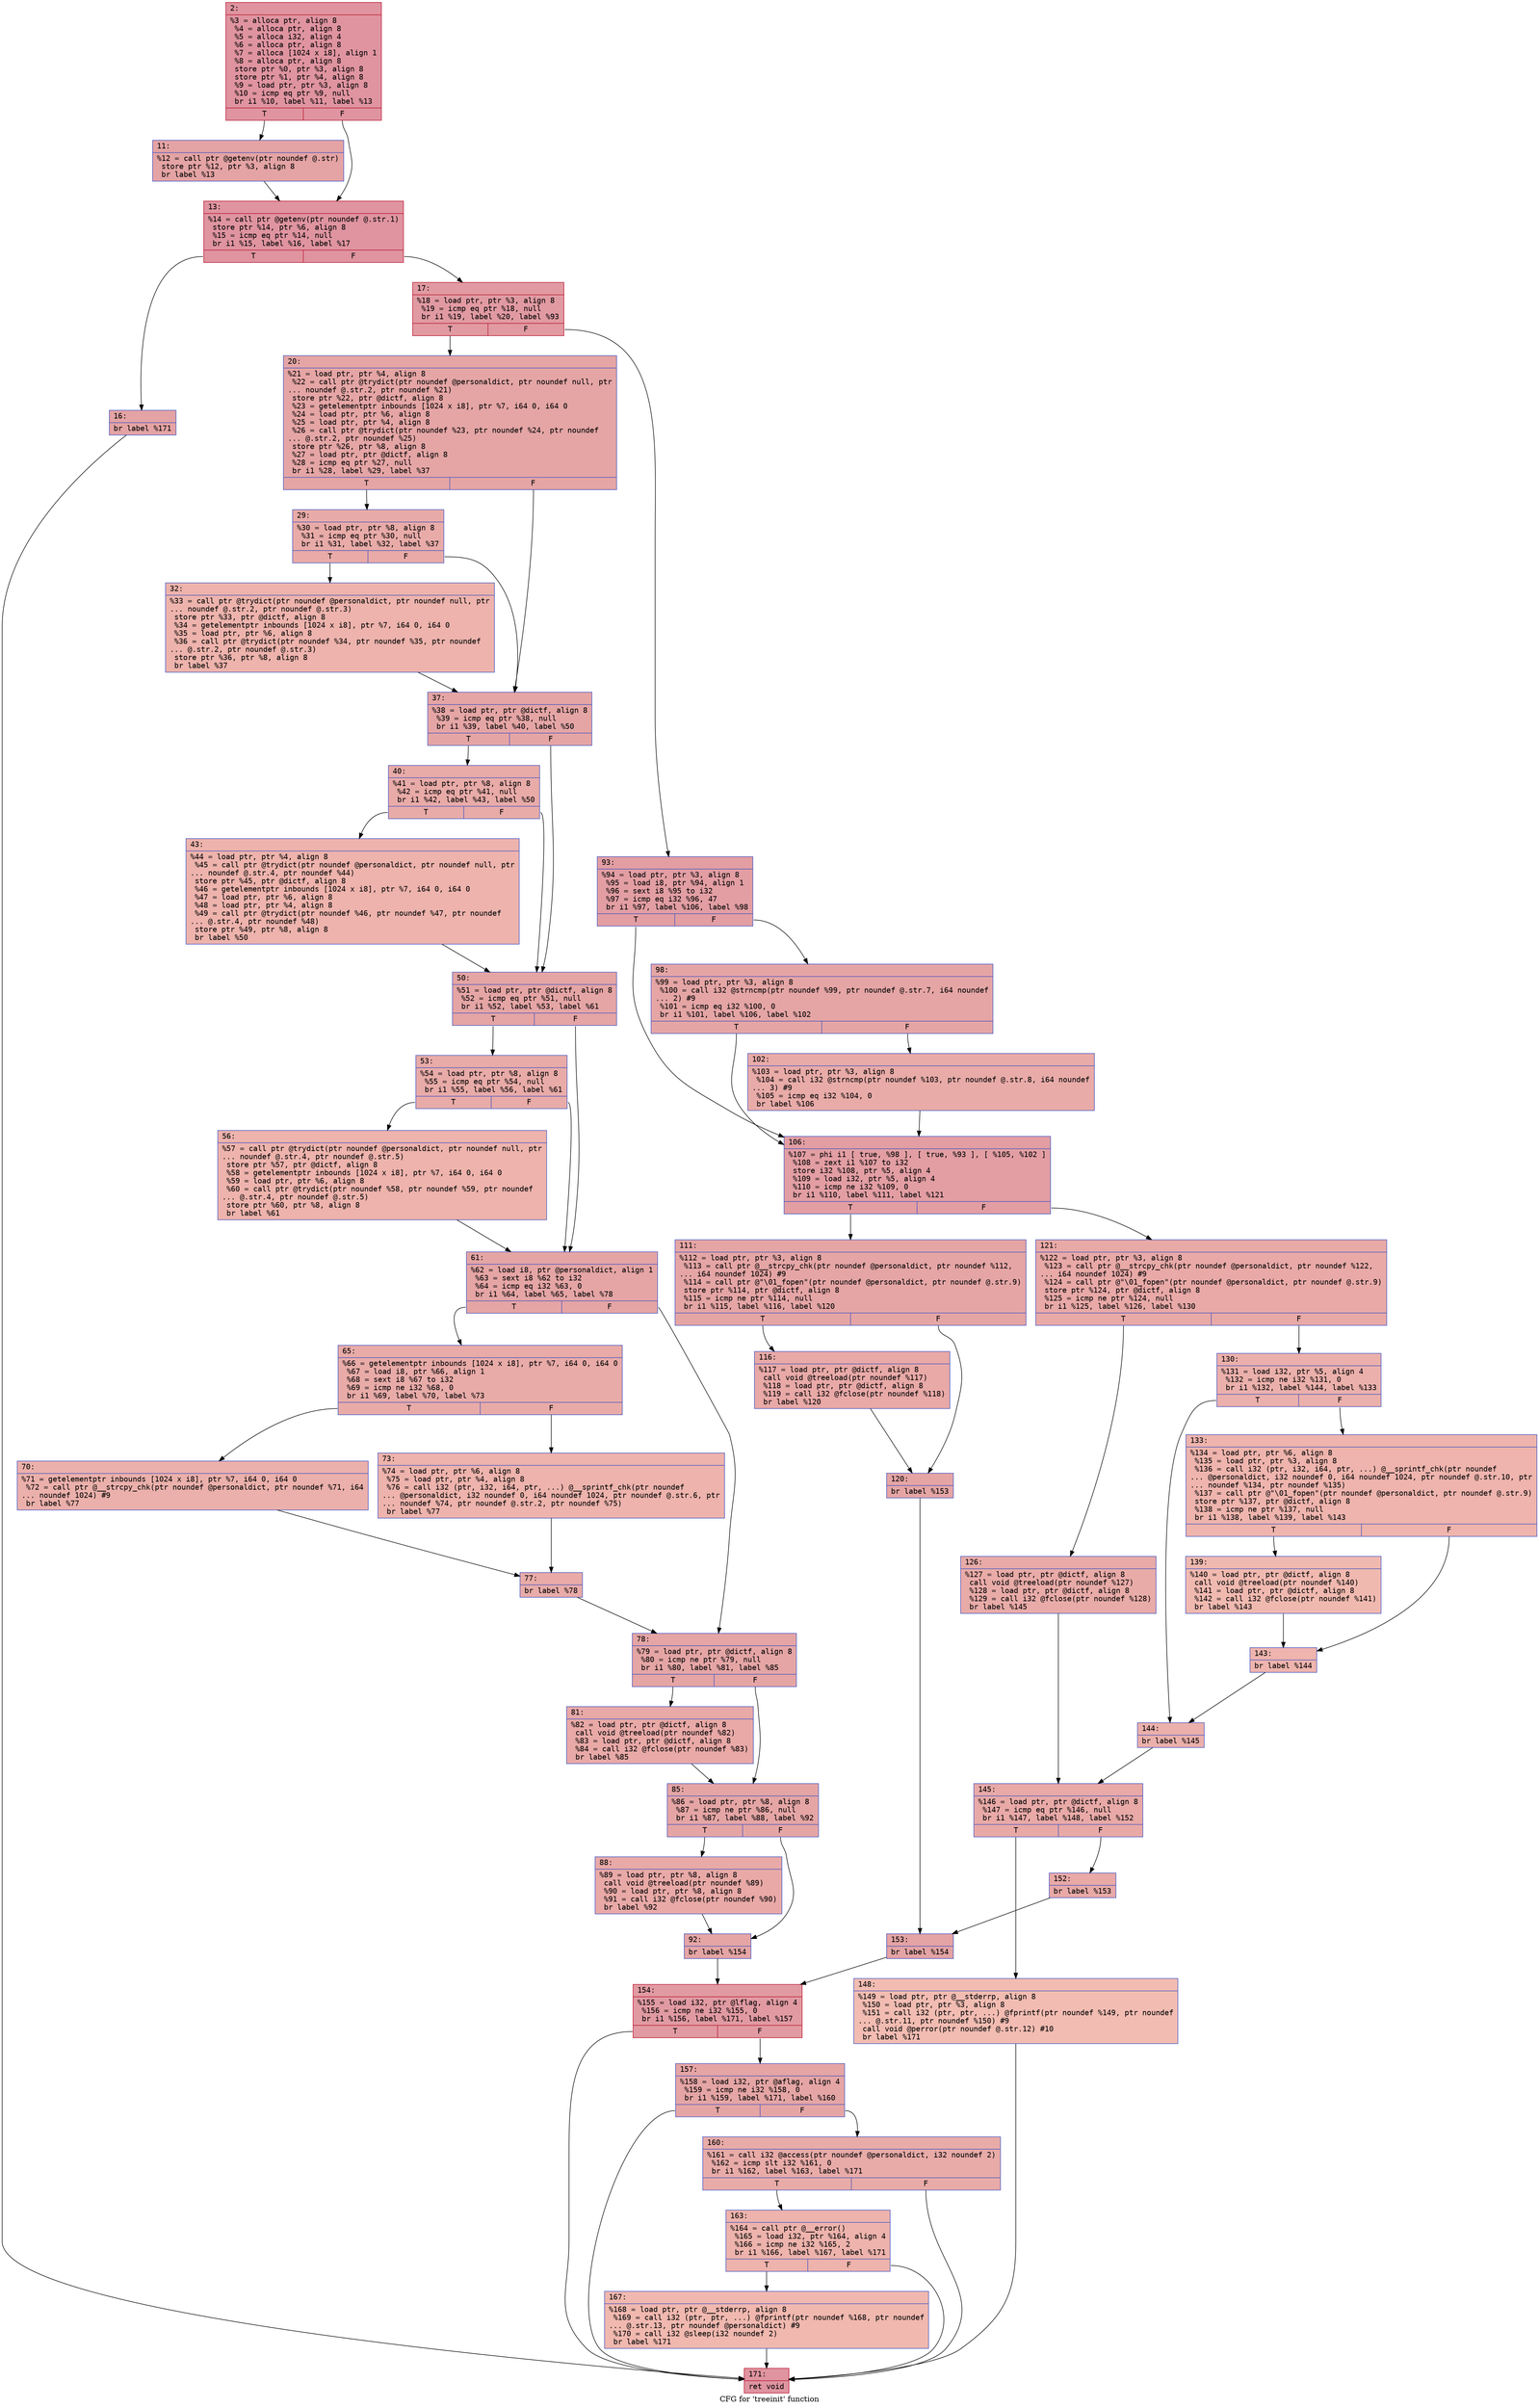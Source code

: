 digraph "CFG for 'treeinit' function" {
	label="CFG for 'treeinit' function";

	Node0x6000013bc4b0 [shape=record,color="#b70d28ff", style=filled, fillcolor="#b70d2870" fontname="Courier",label="{2:\l|  %3 = alloca ptr, align 8\l  %4 = alloca ptr, align 8\l  %5 = alloca i32, align 4\l  %6 = alloca ptr, align 8\l  %7 = alloca [1024 x i8], align 1\l  %8 = alloca ptr, align 8\l  store ptr %0, ptr %3, align 8\l  store ptr %1, ptr %4, align 8\l  %9 = load ptr, ptr %3, align 8\l  %10 = icmp eq ptr %9, null\l  br i1 %10, label %11, label %13\l|{<s0>T|<s1>F}}"];
	Node0x6000013bc4b0:s0 -> Node0x6000013bc500[tooltip="2 -> 11\nProbability 37.50%" ];
	Node0x6000013bc4b0:s1 -> Node0x6000013bc550[tooltip="2 -> 13\nProbability 62.50%" ];
	Node0x6000013bc500 [shape=record,color="#3d50c3ff", style=filled, fillcolor="#c32e3170" fontname="Courier",label="{11:\l|  %12 = call ptr @getenv(ptr noundef @.str)\l  store ptr %12, ptr %3, align 8\l  br label %13\l}"];
	Node0x6000013bc500 -> Node0x6000013bc550[tooltip="11 -> 13\nProbability 100.00%" ];
	Node0x6000013bc550 [shape=record,color="#b70d28ff", style=filled, fillcolor="#b70d2870" fontname="Courier",label="{13:\l|  %14 = call ptr @getenv(ptr noundef @.str.1)\l  store ptr %14, ptr %6, align 8\l  %15 = icmp eq ptr %14, null\l  br i1 %15, label %16, label %17\l|{<s0>T|<s1>F}}"];
	Node0x6000013bc550:s0 -> Node0x6000013bc5a0[tooltip="13 -> 16\nProbability 37.50%" ];
	Node0x6000013bc550:s1 -> Node0x6000013bc5f0[tooltip="13 -> 17\nProbability 62.50%" ];
	Node0x6000013bc5a0 [shape=record,color="#3d50c3ff", style=filled, fillcolor="#c32e3170" fontname="Courier",label="{16:\l|  br label %171\l}"];
	Node0x6000013bc5a0 -> Node0x6000013bd360[tooltip="16 -> 171\nProbability 100.00%" ];
	Node0x6000013bc5f0 [shape=record,color="#b70d28ff", style=filled, fillcolor="#bb1b2c70" fontname="Courier",label="{17:\l|  %18 = load ptr, ptr %3, align 8\l  %19 = icmp eq ptr %18, null\l  br i1 %19, label %20, label %93\l|{<s0>T|<s1>F}}"];
	Node0x6000013bc5f0:s0 -> Node0x6000013bc640[tooltip="17 -> 20\nProbability 37.50%" ];
	Node0x6000013bc5f0:s1 -> Node0x6000013bcc30[tooltip="17 -> 93\nProbability 62.50%" ];
	Node0x6000013bc640 [shape=record,color="#3d50c3ff", style=filled, fillcolor="#c5333470" fontname="Courier",label="{20:\l|  %21 = load ptr, ptr %4, align 8\l  %22 = call ptr @trydict(ptr noundef @personaldict, ptr noundef null, ptr\l... noundef @.str.2, ptr noundef %21)\l  store ptr %22, ptr @dictf, align 8\l  %23 = getelementptr inbounds [1024 x i8], ptr %7, i64 0, i64 0\l  %24 = load ptr, ptr %6, align 8\l  %25 = load ptr, ptr %4, align 8\l  %26 = call ptr @trydict(ptr noundef %23, ptr noundef %24, ptr noundef\l... @.str.2, ptr noundef %25)\l  store ptr %26, ptr %8, align 8\l  %27 = load ptr, ptr @dictf, align 8\l  %28 = icmp eq ptr %27, null\l  br i1 %28, label %29, label %37\l|{<s0>T|<s1>F}}"];
	Node0x6000013bc640:s0 -> Node0x6000013bc690[tooltip="20 -> 29\nProbability 37.50%" ];
	Node0x6000013bc640:s1 -> Node0x6000013bc730[tooltip="20 -> 37\nProbability 62.50%" ];
	Node0x6000013bc690 [shape=record,color="#3d50c3ff", style=filled, fillcolor="#cc403a70" fontname="Courier",label="{29:\l|  %30 = load ptr, ptr %8, align 8\l  %31 = icmp eq ptr %30, null\l  br i1 %31, label %32, label %37\l|{<s0>T|<s1>F}}"];
	Node0x6000013bc690:s0 -> Node0x6000013bc6e0[tooltip="29 -> 32\nProbability 37.50%" ];
	Node0x6000013bc690:s1 -> Node0x6000013bc730[tooltip="29 -> 37\nProbability 62.50%" ];
	Node0x6000013bc6e0 [shape=record,color="#3d50c3ff", style=filled, fillcolor="#d6524470" fontname="Courier",label="{32:\l|  %33 = call ptr @trydict(ptr noundef @personaldict, ptr noundef null, ptr\l... noundef @.str.2, ptr noundef @.str.3)\l  store ptr %33, ptr @dictf, align 8\l  %34 = getelementptr inbounds [1024 x i8], ptr %7, i64 0, i64 0\l  %35 = load ptr, ptr %6, align 8\l  %36 = call ptr @trydict(ptr noundef %34, ptr noundef %35, ptr noundef\l... @.str.2, ptr noundef @.str.3)\l  store ptr %36, ptr %8, align 8\l  br label %37\l}"];
	Node0x6000013bc6e0 -> Node0x6000013bc730[tooltip="32 -> 37\nProbability 100.00%" ];
	Node0x6000013bc730 [shape=record,color="#3d50c3ff", style=filled, fillcolor="#c5333470" fontname="Courier",label="{37:\l|  %38 = load ptr, ptr @dictf, align 8\l  %39 = icmp eq ptr %38, null\l  br i1 %39, label %40, label %50\l|{<s0>T|<s1>F}}"];
	Node0x6000013bc730:s0 -> Node0x6000013bc780[tooltip="37 -> 40\nProbability 37.50%" ];
	Node0x6000013bc730:s1 -> Node0x6000013bc820[tooltip="37 -> 50\nProbability 62.50%" ];
	Node0x6000013bc780 [shape=record,color="#3d50c3ff", style=filled, fillcolor="#cc403a70" fontname="Courier",label="{40:\l|  %41 = load ptr, ptr %8, align 8\l  %42 = icmp eq ptr %41, null\l  br i1 %42, label %43, label %50\l|{<s0>T|<s1>F}}"];
	Node0x6000013bc780:s0 -> Node0x6000013bc7d0[tooltip="40 -> 43\nProbability 37.50%" ];
	Node0x6000013bc780:s1 -> Node0x6000013bc820[tooltip="40 -> 50\nProbability 62.50%" ];
	Node0x6000013bc7d0 [shape=record,color="#3d50c3ff", style=filled, fillcolor="#d6524470" fontname="Courier",label="{43:\l|  %44 = load ptr, ptr %4, align 8\l  %45 = call ptr @trydict(ptr noundef @personaldict, ptr noundef null, ptr\l... noundef @.str.4, ptr noundef %44)\l  store ptr %45, ptr @dictf, align 8\l  %46 = getelementptr inbounds [1024 x i8], ptr %7, i64 0, i64 0\l  %47 = load ptr, ptr %6, align 8\l  %48 = load ptr, ptr %4, align 8\l  %49 = call ptr @trydict(ptr noundef %46, ptr noundef %47, ptr noundef\l... @.str.4, ptr noundef %48)\l  store ptr %49, ptr %8, align 8\l  br label %50\l}"];
	Node0x6000013bc7d0 -> Node0x6000013bc820[tooltip="43 -> 50\nProbability 100.00%" ];
	Node0x6000013bc820 [shape=record,color="#3d50c3ff", style=filled, fillcolor="#c5333470" fontname="Courier",label="{50:\l|  %51 = load ptr, ptr @dictf, align 8\l  %52 = icmp eq ptr %51, null\l  br i1 %52, label %53, label %61\l|{<s0>T|<s1>F}}"];
	Node0x6000013bc820:s0 -> Node0x6000013bc870[tooltip="50 -> 53\nProbability 37.50%" ];
	Node0x6000013bc820:s1 -> Node0x6000013bc910[tooltip="50 -> 61\nProbability 62.50%" ];
	Node0x6000013bc870 [shape=record,color="#3d50c3ff", style=filled, fillcolor="#cc403a70" fontname="Courier",label="{53:\l|  %54 = load ptr, ptr %8, align 8\l  %55 = icmp eq ptr %54, null\l  br i1 %55, label %56, label %61\l|{<s0>T|<s1>F}}"];
	Node0x6000013bc870:s0 -> Node0x6000013bc8c0[tooltip="53 -> 56\nProbability 37.50%" ];
	Node0x6000013bc870:s1 -> Node0x6000013bc910[tooltip="53 -> 61\nProbability 62.50%" ];
	Node0x6000013bc8c0 [shape=record,color="#3d50c3ff", style=filled, fillcolor="#d6524470" fontname="Courier",label="{56:\l|  %57 = call ptr @trydict(ptr noundef @personaldict, ptr noundef null, ptr\l... noundef @.str.4, ptr noundef @.str.5)\l  store ptr %57, ptr @dictf, align 8\l  %58 = getelementptr inbounds [1024 x i8], ptr %7, i64 0, i64 0\l  %59 = load ptr, ptr %6, align 8\l  %60 = call ptr @trydict(ptr noundef %58, ptr noundef %59, ptr noundef\l... @.str.4, ptr noundef @.str.5)\l  store ptr %60, ptr %8, align 8\l  br label %61\l}"];
	Node0x6000013bc8c0 -> Node0x6000013bc910[tooltip="56 -> 61\nProbability 100.00%" ];
	Node0x6000013bc910 [shape=record,color="#3d50c3ff", style=filled, fillcolor="#c5333470" fontname="Courier",label="{61:\l|  %62 = load i8, ptr @personaldict, align 1\l  %63 = sext i8 %62 to i32\l  %64 = icmp eq i32 %63, 0\l  br i1 %64, label %65, label %78\l|{<s0>T|<s1>F}}"];
	Node0x6000013bc910:s0 -> Node0x6000013bc960[tooltip="61 -> 65\nProbability 37.50%" ];
	Node0x6000013bc910:s1 -> Node0x6000013bcaa0[tooltip="61 -> 78\nProbability 62.50%" ];
	Node0x6000013bc960 [shape=record,color="#3d50c3ff", style=filled, fillcolor="#cc403a70" fontname="Courier",label="{65:\l|  %66 = getelementptr inbounds [1024 x i8], ptr %7, i64 0, i64 0\l  %67 = load i8, ptr %66, align 1\l  %68 = sext i8 %67 to i32\l  %69 = icmp ne i32 %68, 0\l  br i1 %69, label %70, label %73\l|{<s0>T|<s1>F}}"];
	Node0x6000013bc960:s0 -> Node0x6000013bc9b0[tooltip="65 -> 70\nProbability 62.50%" ];
	Node0x6000013bc960:s1 -> Node0x6000013bca00[tooltip="65 -> 73\nProbability 37.50%" ];
	Node0x6000013bc9b0 [shape=record,color="#3d50c3ff", style=filled, fillcolor="#d24b4070" fontname="Courier",label="{70:\l|  %71 = getelementptr inbounds [1024 x i8], ptr %7, i64 0, i64 0\l  %72 = call ptr @__strcpy_chk(ptr noundef @personaldict, ptr noundef %71, i64\l... noundef 1024) #9\l  br label %77\l}"];
	Node0x6000013bc9b0 -> Node0x6000013bca50[tooltip="70 -> 77\nProbability 100.00%" ];
	Node0x6000013bca00 [shape=record,color="#3d50c3ff", style=filled, fillcolor="#d6524470" fontname="Courier",label="{73:\l|  %74 = load ptr, ptr %6, align 8\l  %75 = load ptr, ptr %4, align 8\l  %76 = call i32 (ptr, i32, i64, ptr, ...) @__sprintf_chk(ptr noundef\l... @personaldict, i32 noundef 0, i64 noundef 1024, ptr noundef @.str.6, ptr\l... noundef %74, ptr noundef @.str.2, ptr noundef %75)\l  br label %77\l}"];
	Node0x6000013bca00 -> Node0x6000013bca50[tooltip="73 -> 77\nProbability 100.00%" ];
	Node0x6000013bca50 [shape=record,color="#3d50c3ff", style=filled, fillcolor="#cc403a70" fontname="Courier",label="{77:\l|  br label %78\l}"];
	Node0x6000013bca50 -> Node0x6000013bcaa0[tooltip="77 -> 78\nProbability 100.00%" ];
	Node0x6000013bcaa0 [shape=record,color="#3d50c3ff", style=filled, fillcolor="#c5333470" fontname="Courier",label="{78:\l|  %79 = load ptr, ptr @dictf, align 8\l  %80 = icmp ne ptr %79, null\l  br i1 %80, label %81, label %85\l|{<s0>T|<s1>F}}"];
	Node0x6000013bcaa0:s0 -> Node0x6000013bcaf0[tooltip="78 -> 81\nProbability 62.50%" ];
	Node0x6000013bcaa0:s1 -> Node0x6000013bcb40[tooltip="78 -> 85\nProbability 37.50%" ];
	Node0x6000013bcaf0 [shape=record,color="#3d50c3ff", style=filled, fillcolor="#ca3b3770" fontname="Courier",label="{81:\l|  %82 = load ptr, ptr @dictf, align 8\l  call void @treeload(ptr noundef %82)\l  %83 = load ptr, ptr @dictf, align 8\l  %84 = call i32 @fclose(ptr noundef %83)\l  br label %85\l}"];
	Node0x6000013bcaf0 -> Node0x6000013bcb40[tooltip="81 -> 85\nProbability 100.00%" ];
	Node0x6000013bcb40 [shape=record,color="#3d50c3ff", style=filled, fillcolor="#c5333470" fontname="Courier",label="{85:\l|  %86 = load ptr, ptr %8, align 8\l  %87 = icmp ne ptr %86, null\l  br i1 %87, label %88, label %92\l|{<s0>T|<s1>F}}"];
	Node0x6000013bcb40:s0 -> Node0x6000013bcb90[tooltip="85 -> 88\nProbability 62.50%" ];
	Node0x6000013bcb40:s1 -> Node0x6000013bcbe0[tooltip="85 -> 92\nProbability 37.50%" ];
	Node0x6000013bcb90 [shape=record,color="#3d50c3ff", style=filled, fillcolor="#ca3b3770" fontname="Courier",label="{88:\l|  %89 = load ptr, ptr %8, align 8\l  call void @treeload(ptr noundef %89)\l  %90 = load ptr, ptr %8, align 8\l  %91 = call i32 @fclose(ptr noundef %90)\l  br label %92\l}"];
	Node0x6000013bcb90 -> Node0x6000013bcbe0[tooltip="88 -> 92\nProbability 100.00%" ];
	Node0x6000013bcbe0 [shape=record,color="#3d50c3ff", style=filled, fillcolor="#c5333470" fontname="Courier",label="{92:\l|  br label %154\l}"];
	Node0x6000013bcbe0 -> Node0x6000013bd1d0[tooltip="92 -> 154\nProbability 100.00%" ];
	Node0x6000013bcc30 [shape=record,color="#3d50c3ff", style=filled, fillcolor="#be242e70" fontname="Courier",label="{93:\l|  %94 = load ptr, ptr %3, align 8\l  %95 = load i8, ptr %94, align 1\l  %96 = sext i8 %95 to i32\l  %97 = icmp eq i32 %96, 47\l  br i1 %97, label %106, label %98\l|{<s0>T|<s1>F}}"];
	Node0x6000013bcc30:s0 -> Node0x6000013bcd20[tooltip="93 -> 106\nProbability 50.00%" ];
	Node0x6000013bcc30:s1 -> Node0x6000013bcc80[tooltip="93 -> 98\nProbability 50.00%" ];
	Node0x6000013bcc80 [shape=record,color="#3d50c3ff", style=filled, fillcolor="#c5333470" fontname="Courier",label="{98:\l|  %99 = load ptr, ptr %3, align 8\l  %100 = call i32 @strncmp(ptr noundef %99, ptr noundef @.str.7, i64 noundef\l... 2) #9\l  %101 = icmp eq i32 %100, 0\l  br i1 %101, label %106, label %102\l|{<s0>T|<s1>F}}"];
	Node0x6000013bcc80:s0 -> Node0x6000013bcd20[tooltip="98 -> 106\nProbability 37.50%" ];
	Node0x6000013bcc80:s1 -> Node0x6000013bccd0[tooltip="98 -> 102\nProbability 62.50%" ];
	Node0x6000013bccd0 [shape=record,color="#3d50c3ff", style=filled, fillcolor="#cc403a70" fontname="Courier",label="{102:\l|  %103 = load ptr, ptr %3, align 8\l  %104 = call i32 @strncmp(ptr noundef %103, ptr noundef @.str.8, i64 noundef\l... 3) #9\l  %105 = icmp eq i32 %104, 0\l  br label %106\l}"];
	Node0x6000013bccd0 -> Node0x6000013bcd20[tooltip="102 -> 106\nProbability 100.00%" ];
	Node0x6000013bcd20 [shape=record,color="#3d50c3ff", style=filled, fillcolor="#be242e70" fontname="Courier",label="{106:\l|  %107 = phi i1 [ true, %98 ], [ true, %93 ], [ %105, %102 ]\l  %108 = zext i1 %107 to i32\l  store i32 %108, ptr %5, align 4\l  %109 = load i32, ptr %5, align 4\l  %110 = icmp ne i32 %109, 0\l  br i1 %110, label %111, label %121\l|{<s0>T|<s1>F}}"];
	Node0x6000013bcd20:s0 -> Node0x6000013bcd70[tooltip="106 -> 111\nProbability 62.50%" ];
	Node0x6000013bcd20:s1 -> Node0x6000013bce60[tooltip="106 -> 121\nProbability 37.50%" ];
	Node0x6000013bcd70 [shape=record,color="#3d50c3ff", style=filled, fillcolor="#c5333470" fontname="Courier",label="{111:\l|  %112 = load ptr, ptr %3, align 8\l  %113 = call ptr @__strcpy_chk(ptr noundef @personaldict, ptr noundef %112,\l... i64 noundef 1024) #9\l  %114 = call ptr @\"\\01_fopen\"(ptr noundef @personaldict, ptr noundef @.str.9)\l  store ptr %114, ptr @dictf, align 8\l  %115 = icmp ne ptr %114, null\l  br i1 %115, label %116, label %120\l|{<s0>T|<s1>F}}"];
	Node0x6000013bcd70:s0 -> Node0x6000013bcdc0[tooltip="111 -> 116\nProbability 62.50%" ];
	Node0x6000013bcd70:s1 -> Node0x6000013bce10[tooltip="111 -> 120\nProbability 37.50%" ];
	Node0x6000013bcdc0 [shape=record,color="#3d50c3ff", style=filled, fillcolor="#ca3b3770" fontname="Courier",label="{116:\l|  %117 = load ptr, ptr @dictf, align 8\l  call void @treeload(ptr noundef %117)\l  %118 = load ptr, ptr @dictf, align 8\l  %119 = call i32 @fclose(ptr noundef %118)\l  br label %120\l}"];
	Node0x6000013bcdc0 -> Node0x6000013bce10[tooltip="116 -> 120\nProbability 100.00%" ];
	Node0x6000013bce10 [shape=record,color="#3d50c3ff", style=filled, fillcolor="#c5333470" fontname="Courier",label="{120:\l|  br label %153\l}"];
	Node0x6000013bce10 -> Node0x6000013bd180[tooltip="120 -> 153\nProbability 100.00%" ];
	Node0x6000013bce60 [shape=record,color="#3d50c3ff", style=filled, fillcolor="#ca3b3770" fontname="Courier",label="{121:\l|  %122 = load ptr, ptr %3, align 8\l  %123 = call ptr @__strcpy_chk(ptr noundef @personaldict, ptr noundef %122,\l... i64 noundef 1024) #9\l  %124 = call ptr @\"\\01_fopen\"(ptr noundef @personaldict, ptr noundef @.str.9)\l  store ptr %124, ptr @dictf, align 8\l  %125 = icmp ne ptr %124, null\l  br i1 %125, label %126, label %130\l|{<s0>T|<s1>F}}"];
	Node0x6000013bce60:s0 -> Node0x6000013bceb0[tooltip="121 -> 126\nProbability 62.50%" ];
	Node0x6000013bce60:s1 -> Node0x6000013bcf00[tooltip="121 -> 130\nProbability 37.50%" ];
	Node0x6000013bceb0 [shape=record,color="#3d50c3ff", style=filled, fillcolor="#cc403a70" fontname="Courier",label="{126:\l|  %127 = load ptr, ptr @dictf, align 8\l  call void @treeload(ptr noundef %127)\l  %128 = load ptr, ptr @dictf, align 8\l  %129 = call i32 @fclose(ptr noundef %128)\l  br label %145\l}"];
	Node0x6000013bceb0 -> Node0x6000013bd090[tooltip="126 -> 145\nProbability 100.00%" ];
	Node0x6000013bcf00 [shape=record,color="#3d50c3ff", style=filled, fillcolor="#d24b4070" fontname="Courier",label="{130:\l|  %131 = load i32, ptr %5, align 4\l  %132 = icmp ne i32 %131, 0\l  br i1 %132, label %144, label %133\l|{<s0>T|<s1>F}}"];
	Node0x6000013bcf00:s0 -> Node0x6000013bd040[tooltip="130 -> 144\nProbability 62.50%" ];
	Node0x6000013bcf00:s1 -> Node0x6000013bcf50[tooltip="130 -> 133\nProbability 37.50%" ];
	Node0x6000013bcf50 [shape=record,color="#3d50c3ff", style=filled, fillcolor="#d8564670" fontname="Courier",label="{133:\l|  %134 = load ptr, ptr %6, align 8\l  %135 = load ptr, ptr %3, align 8\l  %136 = call i32 (ptr, i32, i64, ptr, ...) @__sprintf_chk(ptr noundef\l... @personaldict, i32 noundef 0, i64 noundef 1024, ptr noundef @.str.10, ptr\l... noundef %134, ptr noundef %135)\l  %137 = call ptr @\"\\01_fopen\"(ptr noundef @personaldict, ptr noundef @.str.9)\l  store ptr %137, ptr @dictf, align 8\l  %138 = icmp ne ptr %137, null\l  br i1 %138, label %139, label %143\l|{<s0>T|<s1>F}}"];
	Node0x6000013bcf50:s0 -> Node0x6000013bcfa0[tooltip="133 -> 139\nProbability 62.50%" ];
	Node0x6000013bcf50:s1 -> Node0x6000013bcff0[tooltip="133 -> 143\nProbability 37.50%" ];
	Node0x6000013bcfa0 [shape=record,color="#3d50c3ff", style=filled, fillcolor="#de614d70" fontname="Courier",label="{139:\l|  %140 = load ptr, ptr @dictf, align 8\l  call void @treeload(ptr noundef %140)\l  %141 = load ptr, ptr @dictf, align 8\l  %142 = call i32 @fclose(ptr noundef %141)\l  br label %143\l}"];
	Node0x6000013bcfa0 -> Node0x6000013bcff0[tooltip="139 -> 143\nProbability 100.00%" ];
	Node0x6000013bcff0 [shape=record,color="#3d50c3ff", style=filled, fillcolor="#d8564670" fontname="Courier",label="{143:\l|  br label %144\l}"];
	Node0x6000013bcff0 -> Node0x6000013bd040[tooltip="143 -> 144\nProbability 100.00%" ];
	Node0x6000013bd040 [shape=record,color="#3d50c3ff", style=filled, fillcolor="#d24b4070" fontname="Courier",label="{144:\l|  br label %145\l}"];
	Node0x6000013bd040 -> Node0x6000013bd090[tooltip="144 -> 145\nProbability 100.00%" ];
	Node0x6000013bd090 [shape=record,color="#3d50c3ff", style=filled, fillcolor="#ca3b3770" fontname="Courier",label="{145:\l|  %146 = load ptr, ptr @dictf, align 8\l  %147 = icmp eq ptr %146, null\l  br i1 %147, label %148, label %152\l|{<s0>T|<s1>F}}"];
	Node0x6000013bd090:s0 -> Node0x6000013bd0e0[tooltip="145 -> 148\nProbability 5.88%" ];
	Node0x6000013bd090:s1 -> Node0x6000013bd130[tooltip="145 -> 152\nProbability 94.12%" ];
	Node0x6000013bd0e0 [shape=record,color="#3d50c3ff", style=filled, fillcolor="#e1675170" fontname="Courier",label="{148:\l|  %149 = load ptr, ptr @__stderrp, align 8\l  %150 = load ptr, ptr %3, align 8\l  %151 = call i32 (ptr, ptr, ...) @fprintf(ptr noundef %149, ptr noundef\l... @.str.11, ptr noundef %150) #9\l  call void @perror(ptr noundef @.str.12) #10\l  br label %171\l}"];
	Node0x6000013bd0e0 -> Node0x6000013bd360[tooltip="148 -> 171\nProbability 100.00%" ];
	Node0x6000013bd130 [shape=record,color="#3d50c3ff", style=filled, fillcolor="#ca3b3770" fontname="Courier",label="{152:\l|  br label %153\l}"];
	Node0x6000013bd130 -> Node0x6000013bd180[tooltip="152 -> 153\nProbability 100.00%" ];
	Node0x6000013bd180 [shape=record,color="#3d50c3ff", style=filled, fillcolor="#c32e3170" fontname="Courier",label="{153:\l|  br label %154\l}"];
	Node0x6000013bd180 -> Node0x6000013bd1d0[tooltip="153 -> 154\nProbability 100.00%" ];
	Node0x6000013bd1d0 [shape=record,color="#b70d28ff", style=filled, fillcolor="#bb1b2c70" fontname="Courier",label="{154:\l|  %155 = load i32, ptr @lflag, align 4\l  %156 = icmp ne i32 %155, 0\l  br i1 %156, label %171, label %157\l|{<s0>T|<s1>F}}"];
	Node0x6000013bd1d0:s0 -> Node0x6000013bd360[tooltip="154 -> 171\nProbability 62.50%" ];
	Node0x6000013bd1d0:s1 -> Node0x6000013bd220[tooltip="154 -> 157\nProbability 37.50%" ];
	Node0x6000013bd220 [shape=record,color="#3d50c3ff", style=filled, fillcolor="#c5333470" fontname="Courier",label="{157:\l|  %158 = load i32, ptr @aflag, align 4\l  %159 = icmp ne i32 %158, 0\l  br i1 %159, label %171, label %160\l|{<s0>T|<s1>F}}"];
	Node0x6000013bd220:s0 -> Node0x6000013bd360[tooltip="157 -> 171\nProbability 62.50%" ];
	Node0x6000013bd220:s1 -> Node0x6000013bd270[tooltip="157 -> 160\nProbability 37.50%" ];
	Node0x6000013bd270 [shape=record,color="#3d50c3ff", style=filled, fillcolor="#cc403a70" fontname="Courier",label="{160:\l|  %161 = call i32 @access(ptr noundef @personaldict, i32 noundef 2)\l  %162 = icmp slt i32 %161, 0\l  br i1 %162, label %163, label %171\l|{<s0>T|<s1>F}}"];
	Node0x6000013bd270:s0 -> Node0x6000013bd2c0[tooltip="160 -> 163\nProbability 37.50%" ];
	Node0x6000013bd270:s1 -> Node0x6000013bd360[tooltip="160 -> 171\nProbability 62.50%" ];
	Node0x6000013bd2c0 [shape=record,color="#3d50c3ff", style=filled, fillcolor="#d6524470" fontname="Courier",label="{163:\l|  %164 = call ptr @__error()\l  %165 = load i32, ptr %164, align 4\l  %166 = icmp ne i32 %165, 2\l  br i1 %166, label %167, label %171\l|{<s0>T|<s1>F}}"];
	Node0x6000013bd2c0:s0 -> Node0x6000013bd310[tooltip="163 -> 167\nProbability 50.00%" ];
	Node0x6000013bd2c0:s1 -> Node0x6000013bd360[tooltip="163 -> 171\nProbability 50.00%" ];
	Node0x6000013bd310 [shape=record,color="#3d50c3ff", style=filled, fillcolor="#dc5d4a70" fontname="Courier",label="{167:\l|  %168 = load ptr, ptr @__stderrp, align 8\l  %169 = call i32 (ptr, ptr, ...) @fprintf(ptr noundef %168, ptr noundef\l... @.str.13, ptr noundef @personaldict) #9\l  %170 = call i32 @sleep(i32 noundef 2)\l  br label %171\l}"];
	Node0x6000013bd310 -> Node0x6000013bd360[tooltip="167 -> 171\nProbability 100.00%" ];
	Node0x6000013bd360 [shape=record,color="#b70d28ff", style=filled, fillcolor="#b70d2870" fontname="Courier",label="{171:\l|  ret void\l}"];
}
